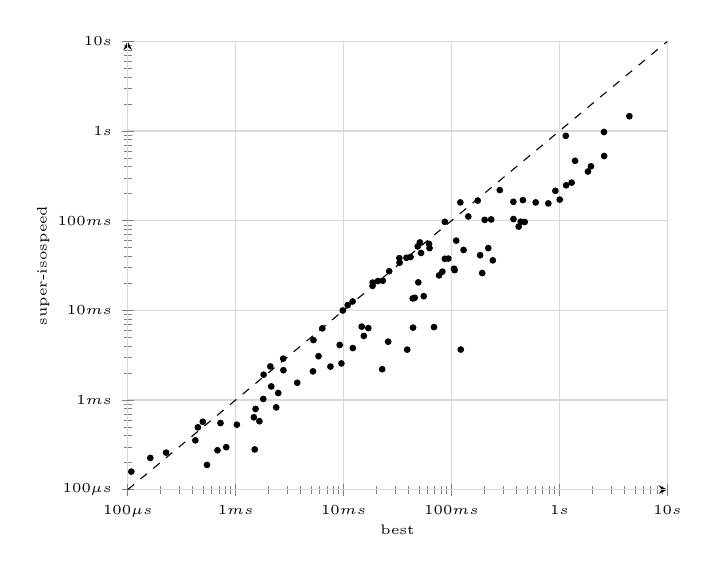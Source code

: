 \begin{tikzpicture}
\begin{axis}[
	font = \tiny,
	axis lines = left,
	axis lines = left,
	grid = major,
	grid style = {draw=gray!30},
	xmode = log,
	ymode = log,
	ymin = 0.1,
	ymax = 10000,
	xmin = 0.1,
	xmax = 10000,
	xlabel = {best},
	ylabel = {super-isospeed},
	label shift = {-6pt},
	% log ticks with fixed point,
	xtick = {0.1, 1, 10, 100, 1000, 10000, 100000, 1000000, 10000000},
	ytick = {0.1, 1, 10, 100, 1000, 10000, 100000, 1000000, 10000000},
	xticklabels = \empty,
	yticklabels = \empty,
	extra x ticks = {0.1, 1, 10, 100, 1000, 10000, 60000, 600000, 1800000, 3600000},
	extra x tick labels = {$100 {\mu}s$, $1 ms$, $10 ms$, $100 ms$, $1 s$, $10 s$, $1 m.$, $10 m.$, $30 m.$, $1 h$},
	extra y ticks = {0.1, 1, 10, 100, 1000, 10000, 60000, 600000, 1800000, 3600000},
	extra y tick labels = {$100 {\mu}s$, $1 ms$, $10 ms$, $100 ms$, $1 s$, $10 s$, $1 m.$, $10 m.$, $30 m.$, $1 h$},
]
	\addplot [only marks, mark size=1pt] coordinates {
		(7.556, 2.359)
		(1007.123, 171.695)
		(38.283, 38.589)
		(1.504, 0.281)
		(233.096, 103.219)
		(9.552, 2.558)
		(1.53, 0.795)
		(0.818, 0.298)
		(419.467, 85.917)
		(917.461, 215.107)
		(375.216, 104.224)
		(23.093, 21.407)
		(55.341, 14.381)
		(0.227, 0.259)
		(0.724, 0.554)
		(10.927, 11.431)
		(3.722, 1.556)
		(5.861, 3.08)
		(2.762, 2.894)
		(14.729, 6.585)
		(20.834, 21.239)
		(12.192, 3.793)
		(25.904, 4.472)
		(105.489, 29.163)
		(184.238, 41.184)
		(1145.169, 882.835)
		(2.771, 2.149)
		(121.843, 3.655)
		(458.832, 169.656)
		(0.543, 0.189)
		(48.673, 51.658)
		(1.027, 0.531)
		(5.208, 2.088)
		(52.212, 43.676)
		(18.609, 20.393)
		(2.138, 1.417)
		(280.412, 219.434)
		(41.702, 39.358)
		(32.873, 38.205)
		(0.679, 0.275)
		(0.423, 0.355)
		(374.628, 162.487)
		(86.806, 37.574)
		(192.646, 26.043)
		(789.577, 155.848)
		(86.717, 97.063)
		(22.797, 2.203)
		(12.132, 12.561)
		(2586.058, 975.438)
		(1.476, 0.641)
		(43.732, 13.58)
		(1396.6, 465.127)
		(129.469, 47.13)
		(1.817, 1.916)
		(2.482, 1.196)
		(477.168, 96.669)
		(49.257, 20.529)
		(1.805, 1.028)
		(68.899, 6.506)
		(45.651, 13.807)
		(106.932, 28.091)
		(110.554, 59.955)
		(38.873, 3.646)
		(2.096, 2.37)
		(0.447, 0.496)
		(62.603, 49.454)
		(241.46, 36.129)
		(602.845, 159.809)
		(1959.942, 403.847)
		(16.968, 6.339)
		(5.262, 4.659)
		(76.738, 24.536)
		(4445.982, 1462.299)
		(203.07, 102.154)
		(1297.729, 265.812)
		(2598.821, 525.984)
		(15.409, 5.185)
		(0.497, 0.572)
		(0.162, 0.226)
		(6.354, 6.299)
		(2.375, 0.827)
		(26.474, 27.332)
		(120.817, 159.897)
		(219.119, 49.48)
		(18.549, 18.733)
		(9.212, 4.116)
		(143.188, 111.307)
		(9.841, 9.962)
		(175.058, 167.434)
		(1154.557, 248.09)
		(93.553, 37.772)
		(44.037, 6.417)
		(33.034, 34.003)
		(50.919, 57.227)
		(61.927, 55.006)
		(0.108, 0.159)
		(437.722, 97.278)
		(1837.667, 353.294)
		(82.344, 27.026)
		(1.661, 0.58)
	};
	\addplot+ [mark=none, black, dashed, domain=0.1:10000] {x};
\end{axis}
\end{tikzpicture}
